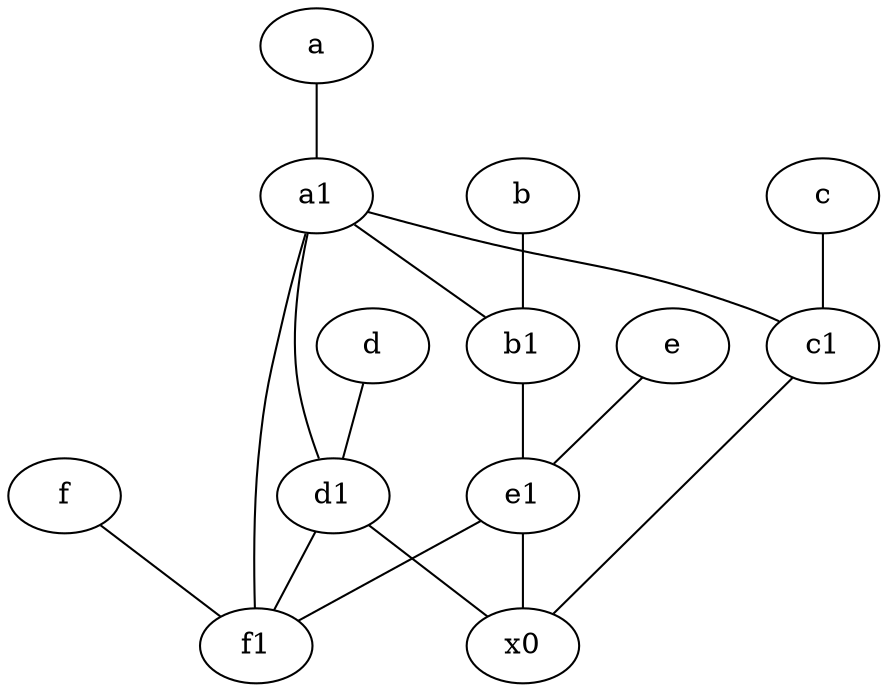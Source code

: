 graph {
	node [labelfontsize=50]
	e1 [labelfontsize=50 pos="7,7!"]
	f1 [labelfontsize=50 pos="3,8!"]
	a1 [labelfontsize=50 pos="8,3!"]
	x0 [labelfontsize=50]
	b1 [labelfontsize=50 pos="9,4!"]
	c1 [labelfontsize=50 pos="4.5,3!"]
	a [labelfontsize=50 pos="8,2!"]
	d1 [labelfontsize=50 pos="3,5!"]
	c [labelfontsize=50 pos="4.5,2!"]
	d [labelfontsize=50 pos="2,5!"]
	e [labelfontsize=50 pos="7,9!"]
	b [labelfontsize=50 pos="10,4!"]
	f [labelfontsize=50 pos="3,9!"]
	a1 -- b1
	c1 -- x0
	d1 -- f1
	d1 -- x0
	d -- d1
	a1 -- f1
	b1 -- e1
	a1 -- d1
	e -- e1
	a1 -- c1
	b -- b1
	f -- f1
	e1 -- f1
	a -- a1
	e1 -- x0
	c -- c1
}
